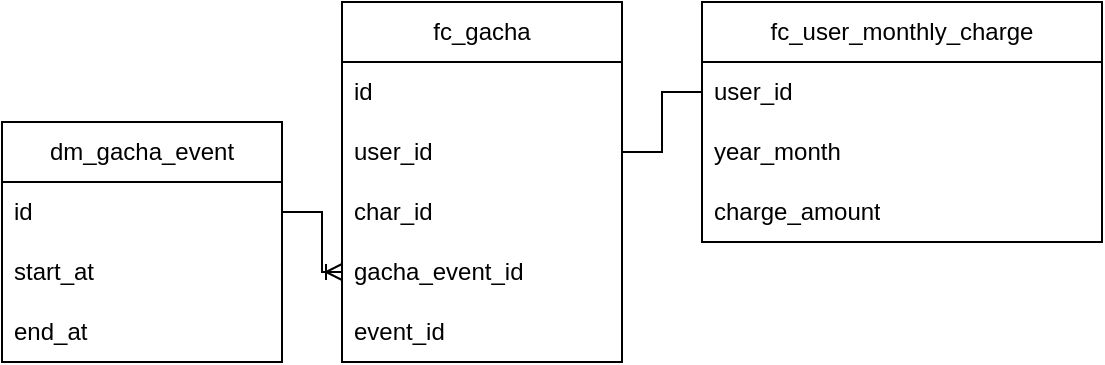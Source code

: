 <mxfile version="21.2.1" type="github">
  <diagram name="ページ1" id="TYfs__017i4241KwC_oX">
    <mxGraphModel dx="933" dy="601" grid="1" gridSize="10" guides="1" tooltips="1" connect="1" arrows="1" fold="1" page="1" pageScale="1" pageWidth="827" pageHeight="1169" math="0" shadow="0">
      <root>
        <mxCell id="0" />
        <mxCell id="1" parent="0" />
        <mxCell id="wIJra_vtqnzY-CF-SDvv-1" value="fc_gacha" style="swimlane;fontStyle=0;childLayout=stackLayout;horizontal=1;startSize=30;horizontalStack=0;resizeParent=1;resizeParentMax=0;resizeLast=0;collapsible=1;marginBottom=0;whiteSpace=wrap;html=1;" vertex="1" parent="1">
          <mxGeometry x="180" y="10" width="140" height="180" as="geometry" />
        </mxCell>
        <mxCell id="wIJra_vtqnzY-CF-SDvv-2" value="id" style="text;strokeColor=none;fillColor=none;align=left;verticalAlign=middle;spacingLeft=4;spacingRight=4;overflow=hidden;points=[[0,0.5],[1,0.5]];portConstraint=eastwest;rotatable=0;whiteSpace=wrap;html=1;" vertex="1" parent="wIJra_vtqnzY-CF-SDvv-1">
          <mxGeometry y="30" width="140" height="30" as="geometry" />
        </mxCell>
        <mxCell id="wIJra_vtqnzY-CF-SDvv-3" value="user_id" style="text;strokeColor=none;fillColor=none;align=left;verticalAlign=middle;spacingLeft=4;spacingRight=4;overflow=hidden;points=[[0,0.5],[1,0.5]];portConstraint=eastwest;rotatable=0;whiteSpace=wrap;html=1;" vertex="1" parent="wIJra_vtqnzY-CF-SDvv-1">
          <mxGeometry y="60" width="140" height="30" as="geometry" />
        </mxCell>
        <mxCell id="wIJra_vtqnzY-CF-SDvv-31" value="char_id" style="text;strokeColor=none;fillColor=none;align=left;verticalAlign=middle;spacingLeft=4;spacingRight=4;overflow=hidden;points=[[0,0.5],[1,0.5]];portConstraint=eastwest;rotatable=0;whiteSpace=wrap;html=1;" vertex="1" parent="wIJra_vtqnzY-CF-SDvv-1">
          <mxGeometry y="90" width="140" height="30" as="geometry" />
        </mxCell>
        <mxCell id="wIJra_vtqnzY-CF-SDvv-4" value="gacha_event_id" style="text;strokeColor=none;fillColor=none;align=left;verticalAlign=middle;spacingLeft=4;spacingRight=4;overflow=hidden;points=[[0,0.5],[1,0.5]];portConstraint=eastwest;rotatable=0;whiteSpace=wrap;html=1;" vertex="1" parent="wIJra_vtqnzY-CF-SDvv-1">
          <mxGeometry y="120" width="140" height="30" as="geometry" />
        </mxCell>
        <mxCell id="wIJra_vtqnzY-CF-SDvv-15" value="event_id" style="text;strokeColor=none;fillColor=none;align=left;verticalAlign=middle;spacingLeft=4;spacingRight=4;overflow=hidden;points=[[0,0.5],[1,0.5]];portConstraint=eastwest;rotatable=0;whiteSpace=wrap;html=1;" vertex="1" parent="wIJra_vtqnzY-CF-SDvv-1">
          <mxGeometry y="150" width="140" height="30" as="geometry" />
        </mxCell>
        <mxCell id="wIJra_vtqnzY-CF-SDvv-5" value="fc_user_monthly_charge" style="swimlane;fontStyle=0;childLayout=stackLayout;horizontal=1;startSize=30;horizontalStack=0;resizeParent=1;resizeParentMax=0;resizeLast=0;collapsible=1;marginBottom=0;whiteSpace=wrap;html=1;" vertex="1" parent="1">
          <mxGeometry x="360" y="10" width="200" height="120" as="geometry">
            <mxRectangle x="490" y="190" width="180" height="30" as="alternateBounds" />
          </mxGeometry>
        </mxCell>
        <mxCell id="wIJra_vtqnzY-CF-SDvv-7" value="user_id" style="text;strokeColor=none;fillColor=none;align=left;verticalAlign=middle;spacingLeft=4;spacingRight=4;overflow=hidden;points=[[0,0.5],[1,0.5]];portConstraint=eastwest;rotatable=0;whiteSpace=wrap;html=1;" vertex="1" parent="wIJra_vtqnzY-CF-SDvv-5">
          <mxGeometry y="30" width="200" height="30" as="geometry" />
        </mxCell>
        <mxCell id="wIJra_vtqnzY-CF-SDvv-23" value="year_month" style="text;strokeColor=none;fillColor=none;align=left;verticalAlign=middle;spacingLeft=4;spacingRight=4;overflow=hidden;points=[[0,0.5],[1,0.5]];portConstraint=eastwest;rotatable=0;whiteSpace=wrap;html=1;" vertex="1" parent="wIJra_vtqnzY-CF-SDvv-5">
          <mxGeometry y="60" width="200" height="30" as="geometry" />
        </mxCell>
        <mxCell id="wIJra_vtqnzY-CF-SDvv-24" value="charge_amount" style="text;strokeColor=none;fillColor=none;align=left;verticalAlign=middle;spacingLeft=4;spacingRight=4;overflow=hidden;points=[[0,0.5],[1,0.5]];portConstraint=eastwest;rotatable=0;whiteSpace=wrap;html=1;" vertex="1" parent="wIJra_vtqnzY-CF-SDvv-5">
          <mxGeometry y="90" width="200" height="30" as="geometry" />
        </mxCell>
        <mxCell id="wIJra_vtqnzY-CF-SDvv-25" style="edgeStyle=orthogonalEdgeStyle;rounded=0;orthogonalLoop=1;jettySize=auto;html=1;exitX=1;exitY=0.5;exitDx=0;exitDy=0;entryX=0;entryY=0.5;entryDx=0;entryDy=0;endArrow=none;endFill=0;" edge="1" parent="1" source="wIJra_vtqnzY-CF-SDvv-3" target="wIJra_vtqnzY-CF-SDvv-7">
          <mxGeometry relative="1" as="geometry" />
        </mxCell>
        <mxCell id="wIJra_vtqnzY-CF-SDvv-26" value="dm_gacha_event" style="swimlane;fontStyle=0;childLayout=stackLayout;horizontal=1;startSize=30;horizontalStack=0;resizeParent=1;resizeParentMax=0;resizeLast=0;collapsible=1;marginBottom=0;whiteSpace=wrap;html=1;" vertex="1" parent="1">
          <mxGeometry x="10" y="70" width="140" height="120" as="geometry" />
        </mxCell>
        <mxCell id="wIJra_vtqnzY-CF-SDvv-27" value="id" style="text;strokeColor=none;fillColor=none;align=left;verticalAlign=middle;spacingLeft=4;spacingRight=4;overflow=hidden;points=[[0,0.5],[1,0.5]];portConstraint=eastwest;rotatable=0;whiteSpace=wrap;html=1;" vertex="1" parent="wIJra_vtqnzY-CF-SDvv-26">
          <mxGeometry y="30" width="140" height="30" as="geometry" />
        </mxCell>
        <mxCell id="wIJra_vtqnzY-CF-SDvv-28" value="start_at" style="text;strokeColor=none;fillColor=none;align=left;verticalAlign=middle;spacingLeft=4;spacingRight=4;overflow=hidden;points=[[0,0.5],[1,0.5]];portConstraint=eastwest;rotatable=0;whiteSpace=wrap;html=1;" vertex="1" parent="wIJra_vtqnzY-CF-SDvv-26">
          <mxGeometry y="60" width="140" height="30" as="geometry" />
        </mxCell>
        <mxCell id="wIJra_vtqnzY-CF-SDvv-29" value="end_at" style="text;strokeColor=none;fillColor=none;align=left;verticalAlign=middle;spacingLeft=4;spacingRight=4;overflow=hidden;points=[[0,0.5],[1,0.5]];portConstraint=eastwest;rotatable=0;whiteSpace=wrap;html=1;" vertex="1" parent="wIJra_vtqnzY-CF-SDvv-26">
          <mxGeometry y="90" width="140" height="30" as="geometry" />
        </mxCell>
        <mxCell id="wIJra_vtqnzY-CF-SDvv-30" style="edgeStyle=orthogonalEdgeStyle;rounded=0;orthogonalLoop=1;jettySize=auto;html=1;exitX=1;exitY=0.5;exitDx=0;exitDy=0;entryX=0;entryY=0.5;entryDx=0;entryDy=0;endArrow=ERoneToMany;endFill=0;" edge="1" parent="1" source="wIJra_vtqnzY-CF-SDvv-27" target="wIJra_vtqnzY-CF-SDvv-4">
          <mxGeometry relative="1" as="geometry">
            <mxPoint x="194" y="115" as="targetPoint" />
          </mxGeometry>
        </mxCell>
      </root>
    </mxGraphModel>
  </diagram>
</mxfile>
